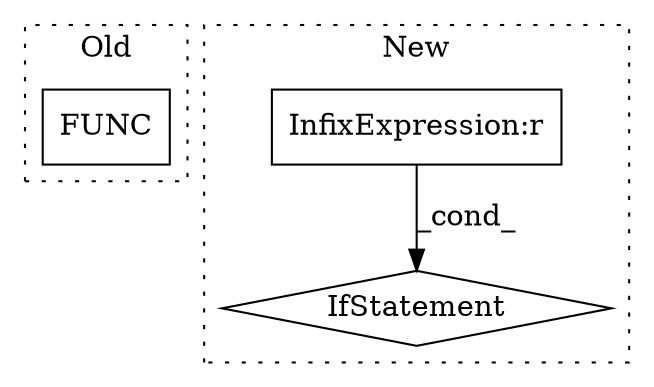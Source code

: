 digraph G {
subgraph cluster0 {
1 [label="FUNC" a="32" s="21178,21571" l="5,1" shape="box"];
label = "Old";
style="dotted";
}
subgraph cluster1 {
2 [label="IfStatement" a="25" s="2636" l="3" shape="diamond"];
3 [label="InfixExpression:r" a="27" s="2627" l="4" shape="box"];
label = "New";
style="dotted";
}
3 -> 2 [label="_cond_"];
}